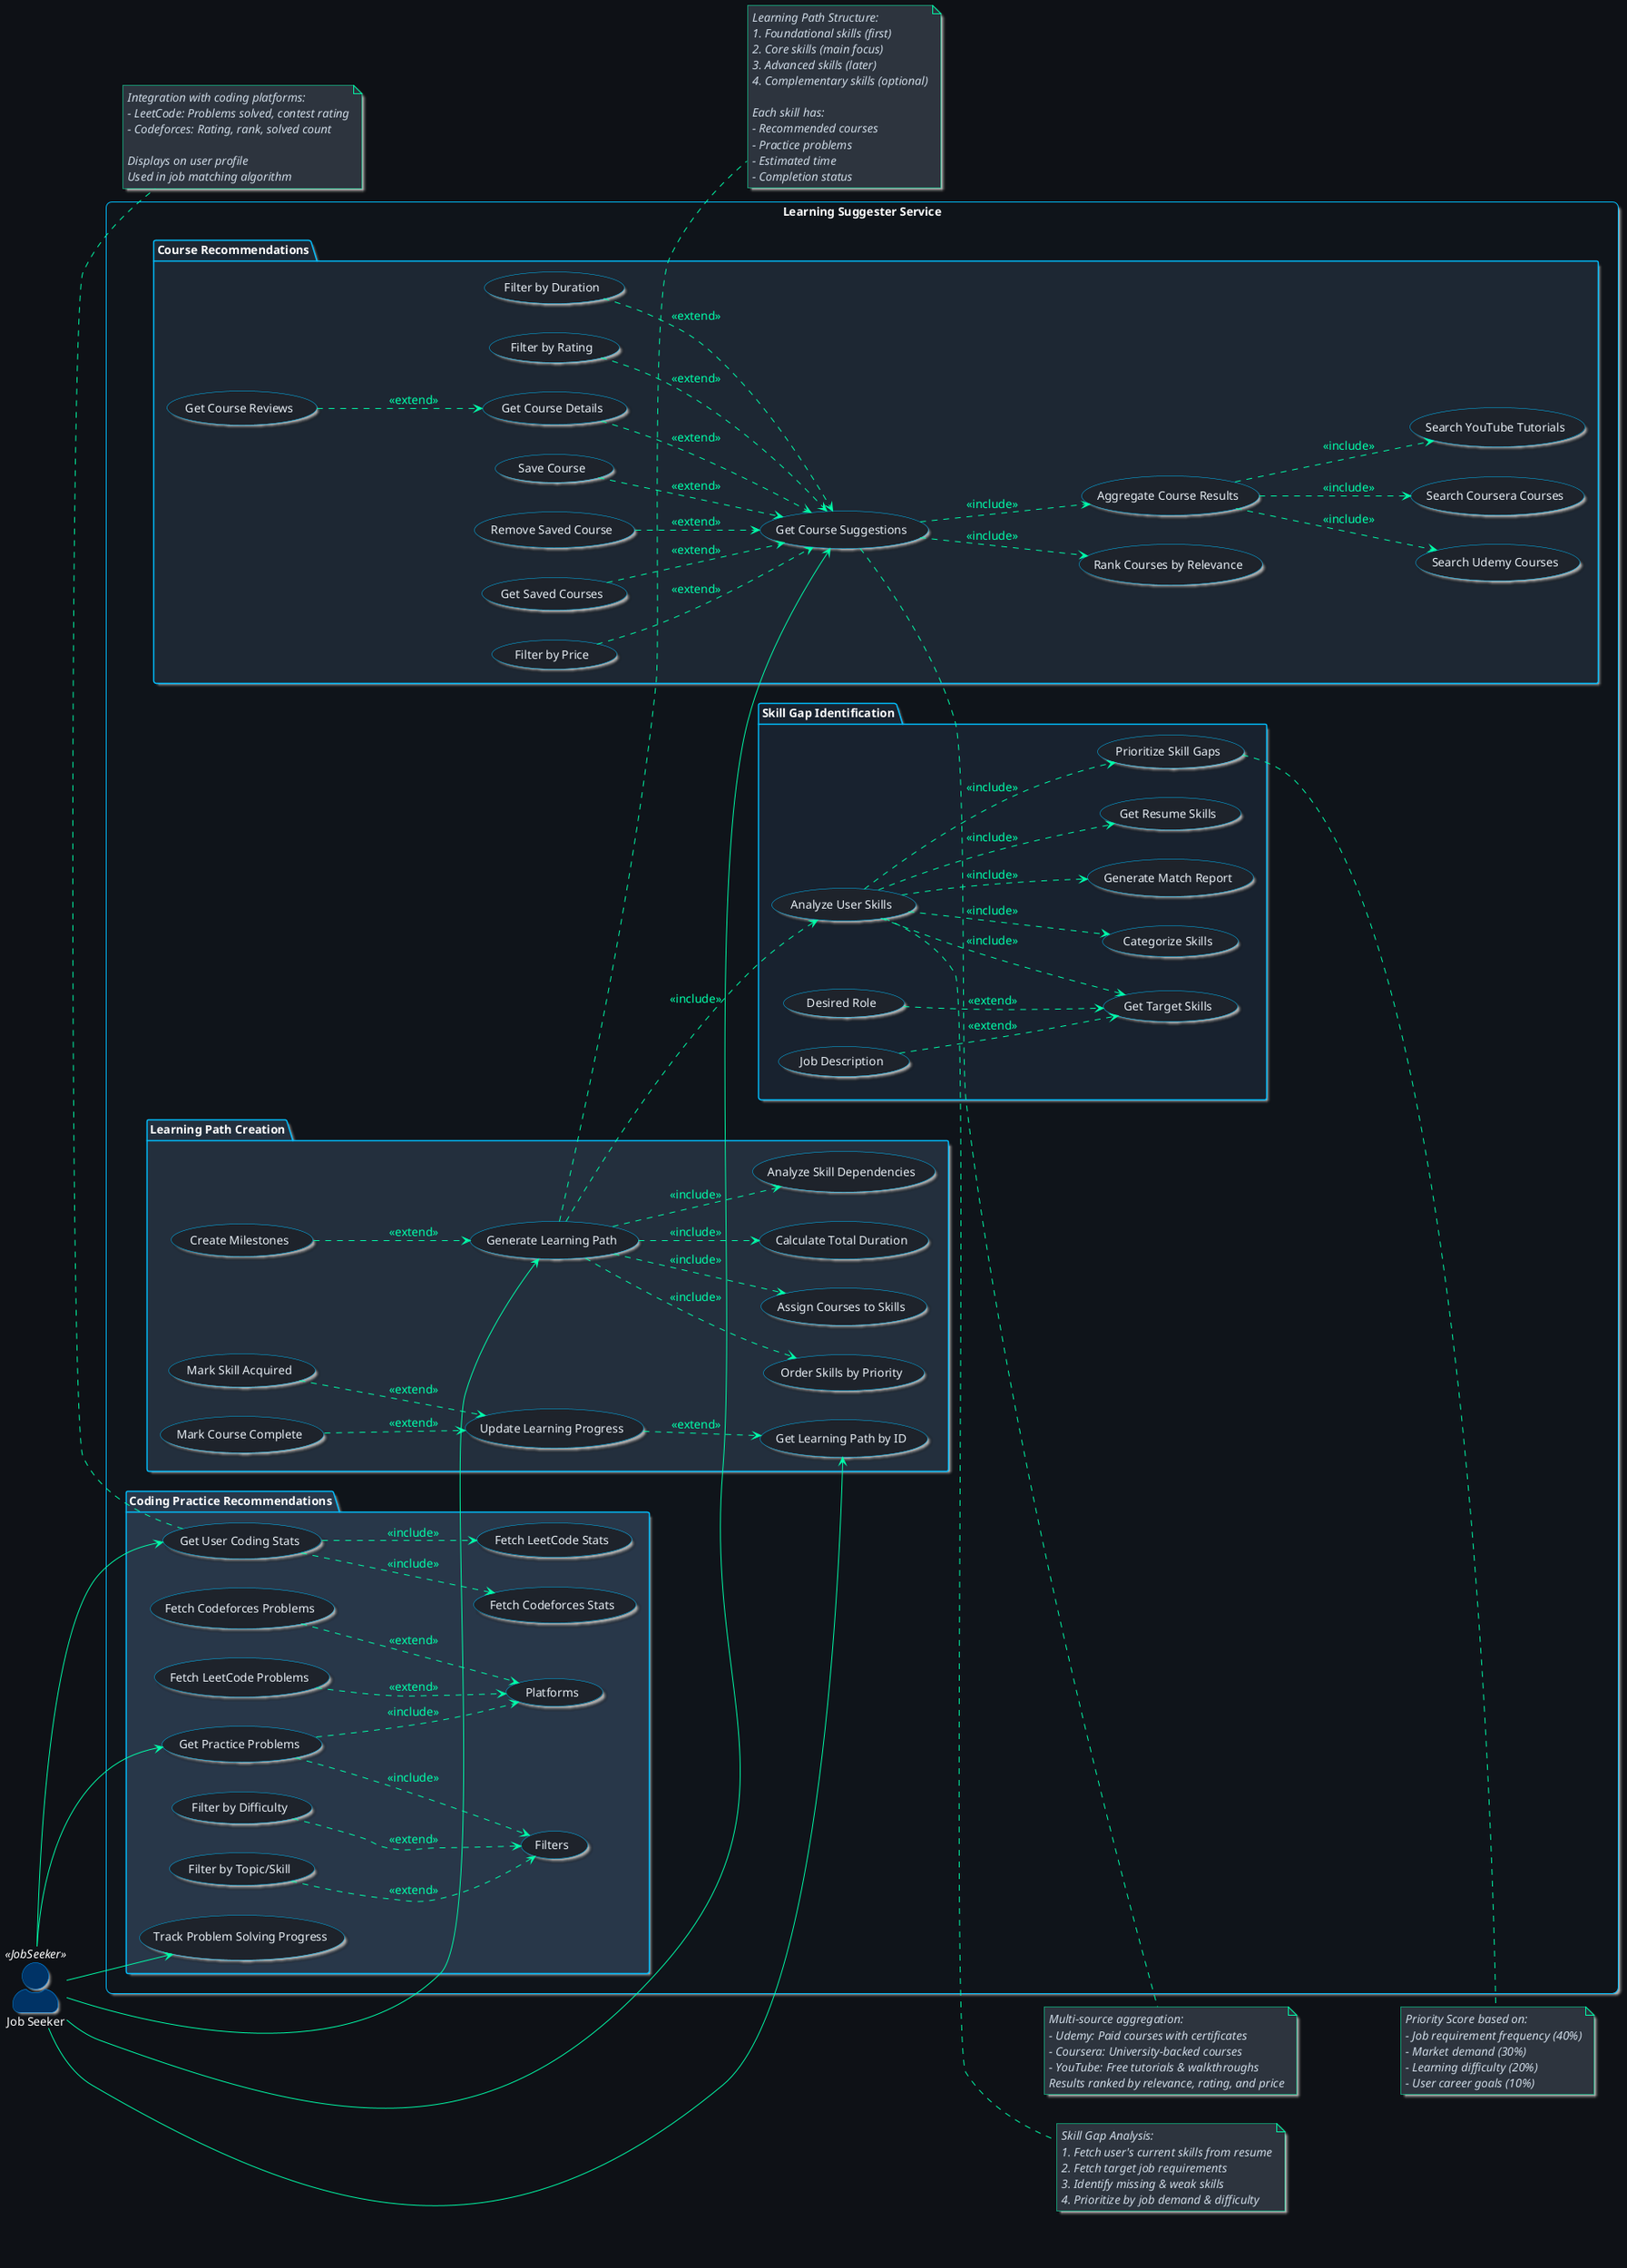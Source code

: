 @startuml Learning Suggester Service
left to right direction
skinparam actorStyle awesome

' 🌙 ====== Global Dark Theme ======
skinparam backgroundColor #0e1116
skinparam defaultFontName "Segoe UI"
skinparam defaultFontSize 14
skinparam shadowing true

' ====== Use Case Styling ======
skinparam usecase {
  BackgroundColor #1e232b
  BorderColor #00bfff
  ArrowColor #ffffff
  FontColor #e6edf3
  FontStyle plain
}

' ====== Package Styling ======
skinparam package {
  BackgroundColor #141820
  BorderColor #00bfff
  FontColor #ffffff
  FontStyle bold
}

' ====== Rectangle (System Boundary) ======
skinparam rectangle {
  BackgroundColor #0f141a
  BorderColor #00bfff
  RoundCorner 15
  FontColor #ffffff
  FontStyle bold
}

' ====== Note Styling ======
skinparam note {
  BackgroundColor #2d343e
  BorderColor #00ffaa
  FontColor #cdd9e5
  FontStyle italic
}

' ====== Actor Colors ======
skinparam actor {
  FontColor #ffffff
  BorderColor #00bfff
  BackgroundColor #1a2432
  FontSize 14
}

skinparam actor<<JobSeeker>> {
  BackgroundColor #003366
  BorderColor #0099ff
}
skinparam actor<<s>> {
  BackgroundColor #4d4d00
  BorderColor #ffff00
}
skinparam actor<<ext>> {
  BackgroundColor #660066
  BorderColor #cc00cc
}

' ====== Relationship Colors ======
skinparam Arrow {
  Color #00ffaa
  FontColor #00ffaa
}
skinparam Arrow<<include>> {
  Color #0099ff
  FontColor #0099ff
  LineStyle dotted
}
skinparam Arrow<<extend>> {
  Color #ff9900
  FontColor #ff9900
  LineStyle dashed
}

' ====== Actors ======
actor "Job Seeker" as JS <<JobSeeker>>

rectangle "Learning Suggester Service" {
    
    ' ========== Skill Gap Analysis ==========
    package "Skill Gap Identification" #18222f {
        usecase "Analyze User Skills" as UC1
        usecase "Get Resume Skills" as UC1a
        usecase "Get Target Skills" as UC1b
        usecase "Desired Role" as UC1c
        usecase "Job Description" as UC1f
        usecase "Prioritize Skill Gaps" as UC1d
        usecase "Categorize Skills" as UC1e
        usecase "Generate Match Report" as UC3a
    }
    
    ' ========== Course Recommendations ==========
    package "Course Recommendations" #1d2733 {
        usecase "Get Course Suggestions" as UC4
        usecase "Search Udemy Courses" as UC4a
        usecase "Search Coursera Courses" as UC4b
        usecase "Search YouTube Tutorials" as UC4c
        usecase "Aggregate Course Results" as UC4d
        usecase "Rank Courses by Relevance" as UC4e
        usecase "Filter by Price" as UC4f
        usecase "Filter by Duration" as UC4g
        usecase "Filter by Rating" as UC4h
        usecase "Get Course Details" as UC5
        usecase "Get Course Reviews" as UC6
        usecase "Save Course" as UC7
        usecase "Remove Saved Course" as UC8
        usecase "Get Saved Courses" as UC9
    }
    
    ' ========== Learning Path Generation ==========
    package "Learning Path Creation" #232f3d {
        usecase "Generate Learning Path" as UC10
        usecase "Analyze Skill Dependencies" as UC10a
        usecase "Order Skills by Priority" as UC10b
        usecase "Assign Courses to Skills" as UC10c
        usecase "Calculate Total Duration" as UC10d
        usecase "Create Milestones" as UC10e
        usecase "Get Learning Path by ID" as UC11
        usecase "Update Learning Progress" as UC12
        usecase "Mark Course Complete" as UC12a
        usecase "Mark Skill Acquired" as UC12b
    }
    
    ' ========== Coding Practice Integration ==========
    package "Coding Practice Recommendations" #283749 {
        usecase "Get Practice Problems" as UC14
        usecase "Platforms" as UC14e
        usecase "Fetch LeetCode Problems" as UC14a
        usecase "Fetch Codeforces Problems" as UC14b
        usecase "Filter by Difficulty" as UC14c
        usecase "Filter by Topic/Skill" as UC14d
        usecase "Filters" as UC14f
        usecase "Get User Coding Stats" as UC15
        usecase "Fetch LeetCode Stats" as UC15a
        usecase "Fetch Codeforces Stats" as UC15b
        usecase "Track Problem Solving Progress" as UC16
    }
}

' ========== Job Seeker Associations ==========
JS --> UC4
JS --> UC10
JS --> UC11
JS --> UC14
JS --> UC15
JS --> UC16

' ========== Include Relationships ==========
UC1 ..> UC1a : <<include>>
UC1 ..> UC1b : <<include>>
UC1 ..> UC1d : <<include>>
UC1 ..> UC1e : <<include>>
UC1 ..> UC3a : <<include>>
UC4d ..> UC4a : <<include>>
UC4d ..> UC4b : <<include>>
UC4d ..> UC4c : <<include>>
UC4 ..> UC4d : <<include>>
UC4 ..> UC4e : <<include>>
UC10 ..> UC10a : <<include>>
UC10 ..> UC10b : <<include>>
UC10 ..> UC10c : <<include>>
UC10 ..> UC10d : <<include>>
UC10 ..> UC1 : <<include>>
UC14 ..> UC14e : <<include>>
UC14 ..> UC14f : <<include>>
UC15 ..> UC15a : <<include>>
UC15 ..> UC15b : <<include>>

' ========== Extend Relationships ==========
UC1c ..> UC1b : <<extend>>
UC1f ..> UC1b : <<extend>>
UC4f ..> UC4 : <<extend>>
UC4g ..> UC4 : <<extend>>
UC4h ..> UC4 : <<extend>>
UC5 ..> UC4 : <<extend>>
UC6 ..> UC5 : <<extend>>
UC7 ..> UC4 : <<extend>>
UC8 ..> UC4 : <<extend>>
UC9 ..> UC4 : <<extend>>
UC10e ..> UC10 : <<extend>>
UC12 ..> UC11 : <<extend>>
UC12b ..> UC12 : <<extend>>
UC12a ..> UC12 : <<extend>>
UC14a ..> UC14e: <<extend>>
UC14b ..> UC14e: <<extend>>
UC14c ..> UC14f: <<extend>>
UC14d ..> UC14f : <<extend>>

' ====== Notes ======
note right of UC1
  Skill Gap Analysis:
  1. Fetch user's current skills from resume
  2. Fetch target job requirements
  3. Identify missing & weak skills
  4. Prioritize by job demand & difficulty
end note

note right of UC1d
  Priority Score based on:
  - Job requirement frequency (40%)
  - Market demand (30%)
  - Learning difficulty (20%)
  - User career goals (10%)
end note

note right of UC4
  Multi-source aggregation:
  - Udemy: Paid courses with certificates
  - Coursera: University-backed courses
  - YouTube: Free tutorials & walkthroughs
  Results ranked by relevance, rating, and price
end note

note right of UC10
  Learning Path Structure:
  1. Foundational skills (first)
  2. Core skills (main focus)
  3. Advanced skills (later)
  4. Complementary skills (optional)
  
  Each skill has:
  - Recommended courses
  - Practice problems
  - Estimated time
  - Completion status
end note

note bottom of UC15
  Integration with coding platforms:
  - LeetCode: Problems solved, contest rating
  - Codeforces: Rating, rank, solved count
  
  Displays on user profile
  Used in job matching algorithm
end note

@enduml